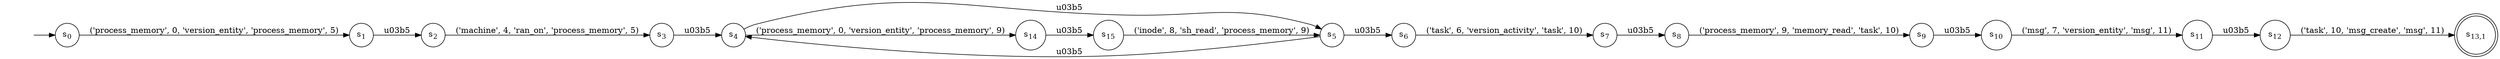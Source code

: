 digraph NFA {
    rankdir = LR;
    I [style = invis];
    I -> S0;
    S0 [label = <s<sub>0</sub>>, shape = circle];
    S1 [label = <s<sub>1</sub>>, shape = circle];
    S2 [label = <s<sub>2</sub>>, shape = circle];
    S3 [label = <s<sub>3</sub>>, shape = circle];
    S4 [label = <s<sub>4</sub>>, shape = circle];
    S5 [label = <s<sub>5</sub>>, shape = circle];
    S5 -> S4 [label = "\u03b5"];
    S6 [label = <s<sub>6</sub>>, shape = circle];
    S7 [label = <s<sub>7</sub>>, shape = circle];
    S8 [label = <s<sub>8</sub>>, shape = circle];
    S9 [label = <s<sub>9</sub>>, shape = circle];
    S10 [label = <s<sub>10</sub>>, shape = circle];
    S11 [label = <s<sub>11</sub>>, shape = circle];
    S12 [label = <s<sub>12</sub>>, shape = circle];
    S13 [label = <s<sub>13,1</sub>>, shape = circle, peripheries = 2];
    S12 -> S13 [label = "('task', 10, 'msg_create', 'msg', 11)"];
    S11 -> S12 [label = "\u03b5"];
    S10 -> S11 [label = "('msg', 7, 'version_entity', 'msg', 11)"];
    S9 -> S10 [label = "\u03b5"];
    S8 -> S9 [label = "('process_memory', 9, 'memory_read', 'task', 10)"];
    S7 -> S8 [label = "\u03b5"];
    S6 -> S7 [label = "('task', 6, 'version_activity', 'task', 10)"];
    S5 -> S6 [label = "\u03b5"];
    S4 -> S5 [label = "\u03b5"];
    S14 [label = <s<sub>14</sub>>, shape = circle];
    S15 [label = <s<sub>15</sub>>, shape = circle];
    S15 -> S5 [label = "('inode', 8, 'sh_read', 'process_memory', 9)"];
    S14 -> S15 [label = "\u03b5"];
    S4 -> S14 [label = "('process_memory', 0, 'version_entity', 'process_memory', 9)"];
    S3 -> S4 [label = "\u03b5"];
    S2 -> S3 [label = "('machine', 4, 'ran_on', 'process_memory', 5)"];
    S1 -> S2 [label = "\u03b5"];
    S0 -> S1 [label = "('process_memory', 0, 'version_entity', 'process_memory', 5)"];
}
